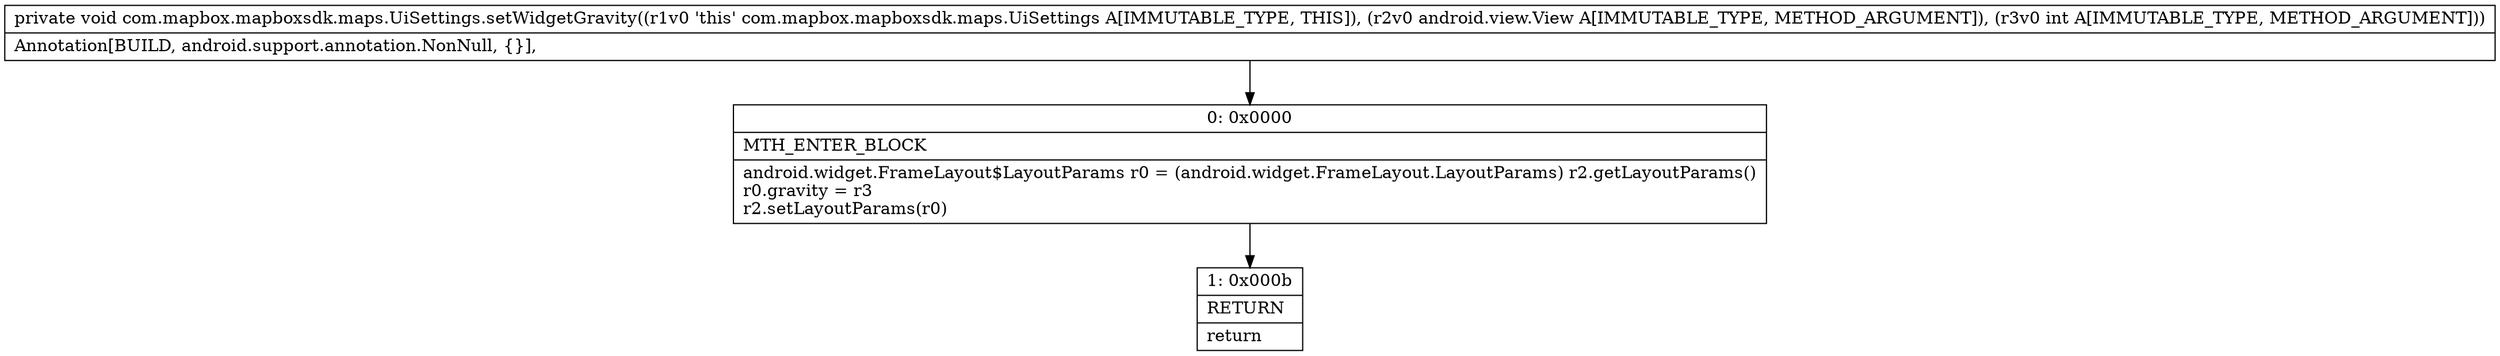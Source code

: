 digraph "CFG forcom.mapbox.mapboxsdk.maps.UiSettings.setWidgetGravity(Landroid\/view\/View;I)V" {
Node_0 [shape=record,label="{0\:\ 0x0000|MTH_ENTER_BLOCK\l|android.widget.FrameLayout$LayoutParams r0 = (android.widget.FrameLayout.LayoutParams) r2.getLayoutParams()\lr0.gravity = r3\lr2.setLayoutParams(r0)\l}"];
Node_1 [shape=record,label="{1\:\ 0x000b|RETURN\l|return\l}"];
MethodNode[shape=record,label="{private void com.mapbox.mapboxsdk.maps.UiSettings.setWidgetGravity((r1v0 'this' com.mapbox.mapboxsdk.maps.UiSettings A[IMMUTABLE_TYPE, THIS]), (r2v0 android.view.View A[IMMUTABLE_TYPE, METHOD_ARGUMENT]), (r3v0 int A[IMMUTABLE_TYPE, METHOD_ARGUMENT]))  | Annotation[BUILD, android.support.annotation.NonNull, \{\}], \l}"];
MethodNode -> Node_0;
Node_0 -> Node_1;
}

